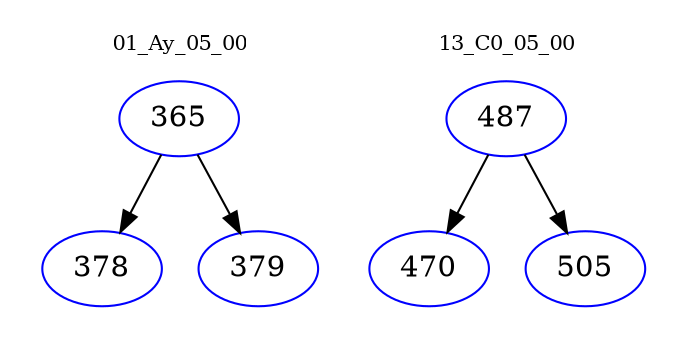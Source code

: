 digraph{
subgraph cluster_0 {
color = white
label = "01_Ay_05_00";
fontsize=10;
T0_365 [label="365", color="blue"]
T0_365 -> T0_378 [color="black"]
T0_378 [label="378", color="blue"]
T0_365 -> T0_379 [color="black"]
T0_379 [label="379", color="blue"]
}
subgraph cluster_1 {
color = white
label = "13_C0_05_00";
fontsize=10;
T1_487 [label="487", color="blue"]
T1_487 -> T1_470 [color="black"]
T1_470 [label="470", color="blue"]
T1_487 -> T1_505 [color="black"]
T1_505 [label="505", color="blue"]
}
}
